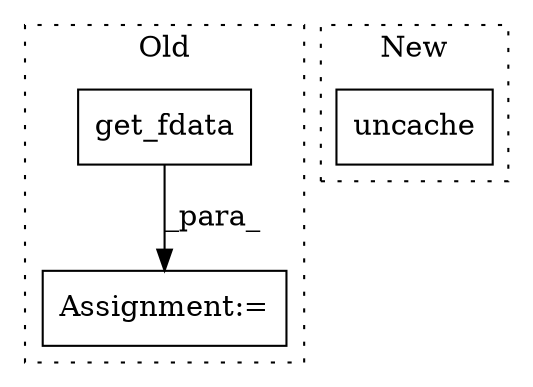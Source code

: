 digraph G {
subgraph cluster0 {
1 [label="get_fdata" a="32" s="2637" l="11" shape="box"];
3 [label="Assignment:=" a="7" s="2628" l="1" shape="box"];
label = "Old";
style="dotted";
}
subgraph cluster1 {
2 [label="uncache" a="32" s="3574" l="9" shape="box"];
label = "New";
style="dotted";
}
1 -> 3 [label="_para_"];
}